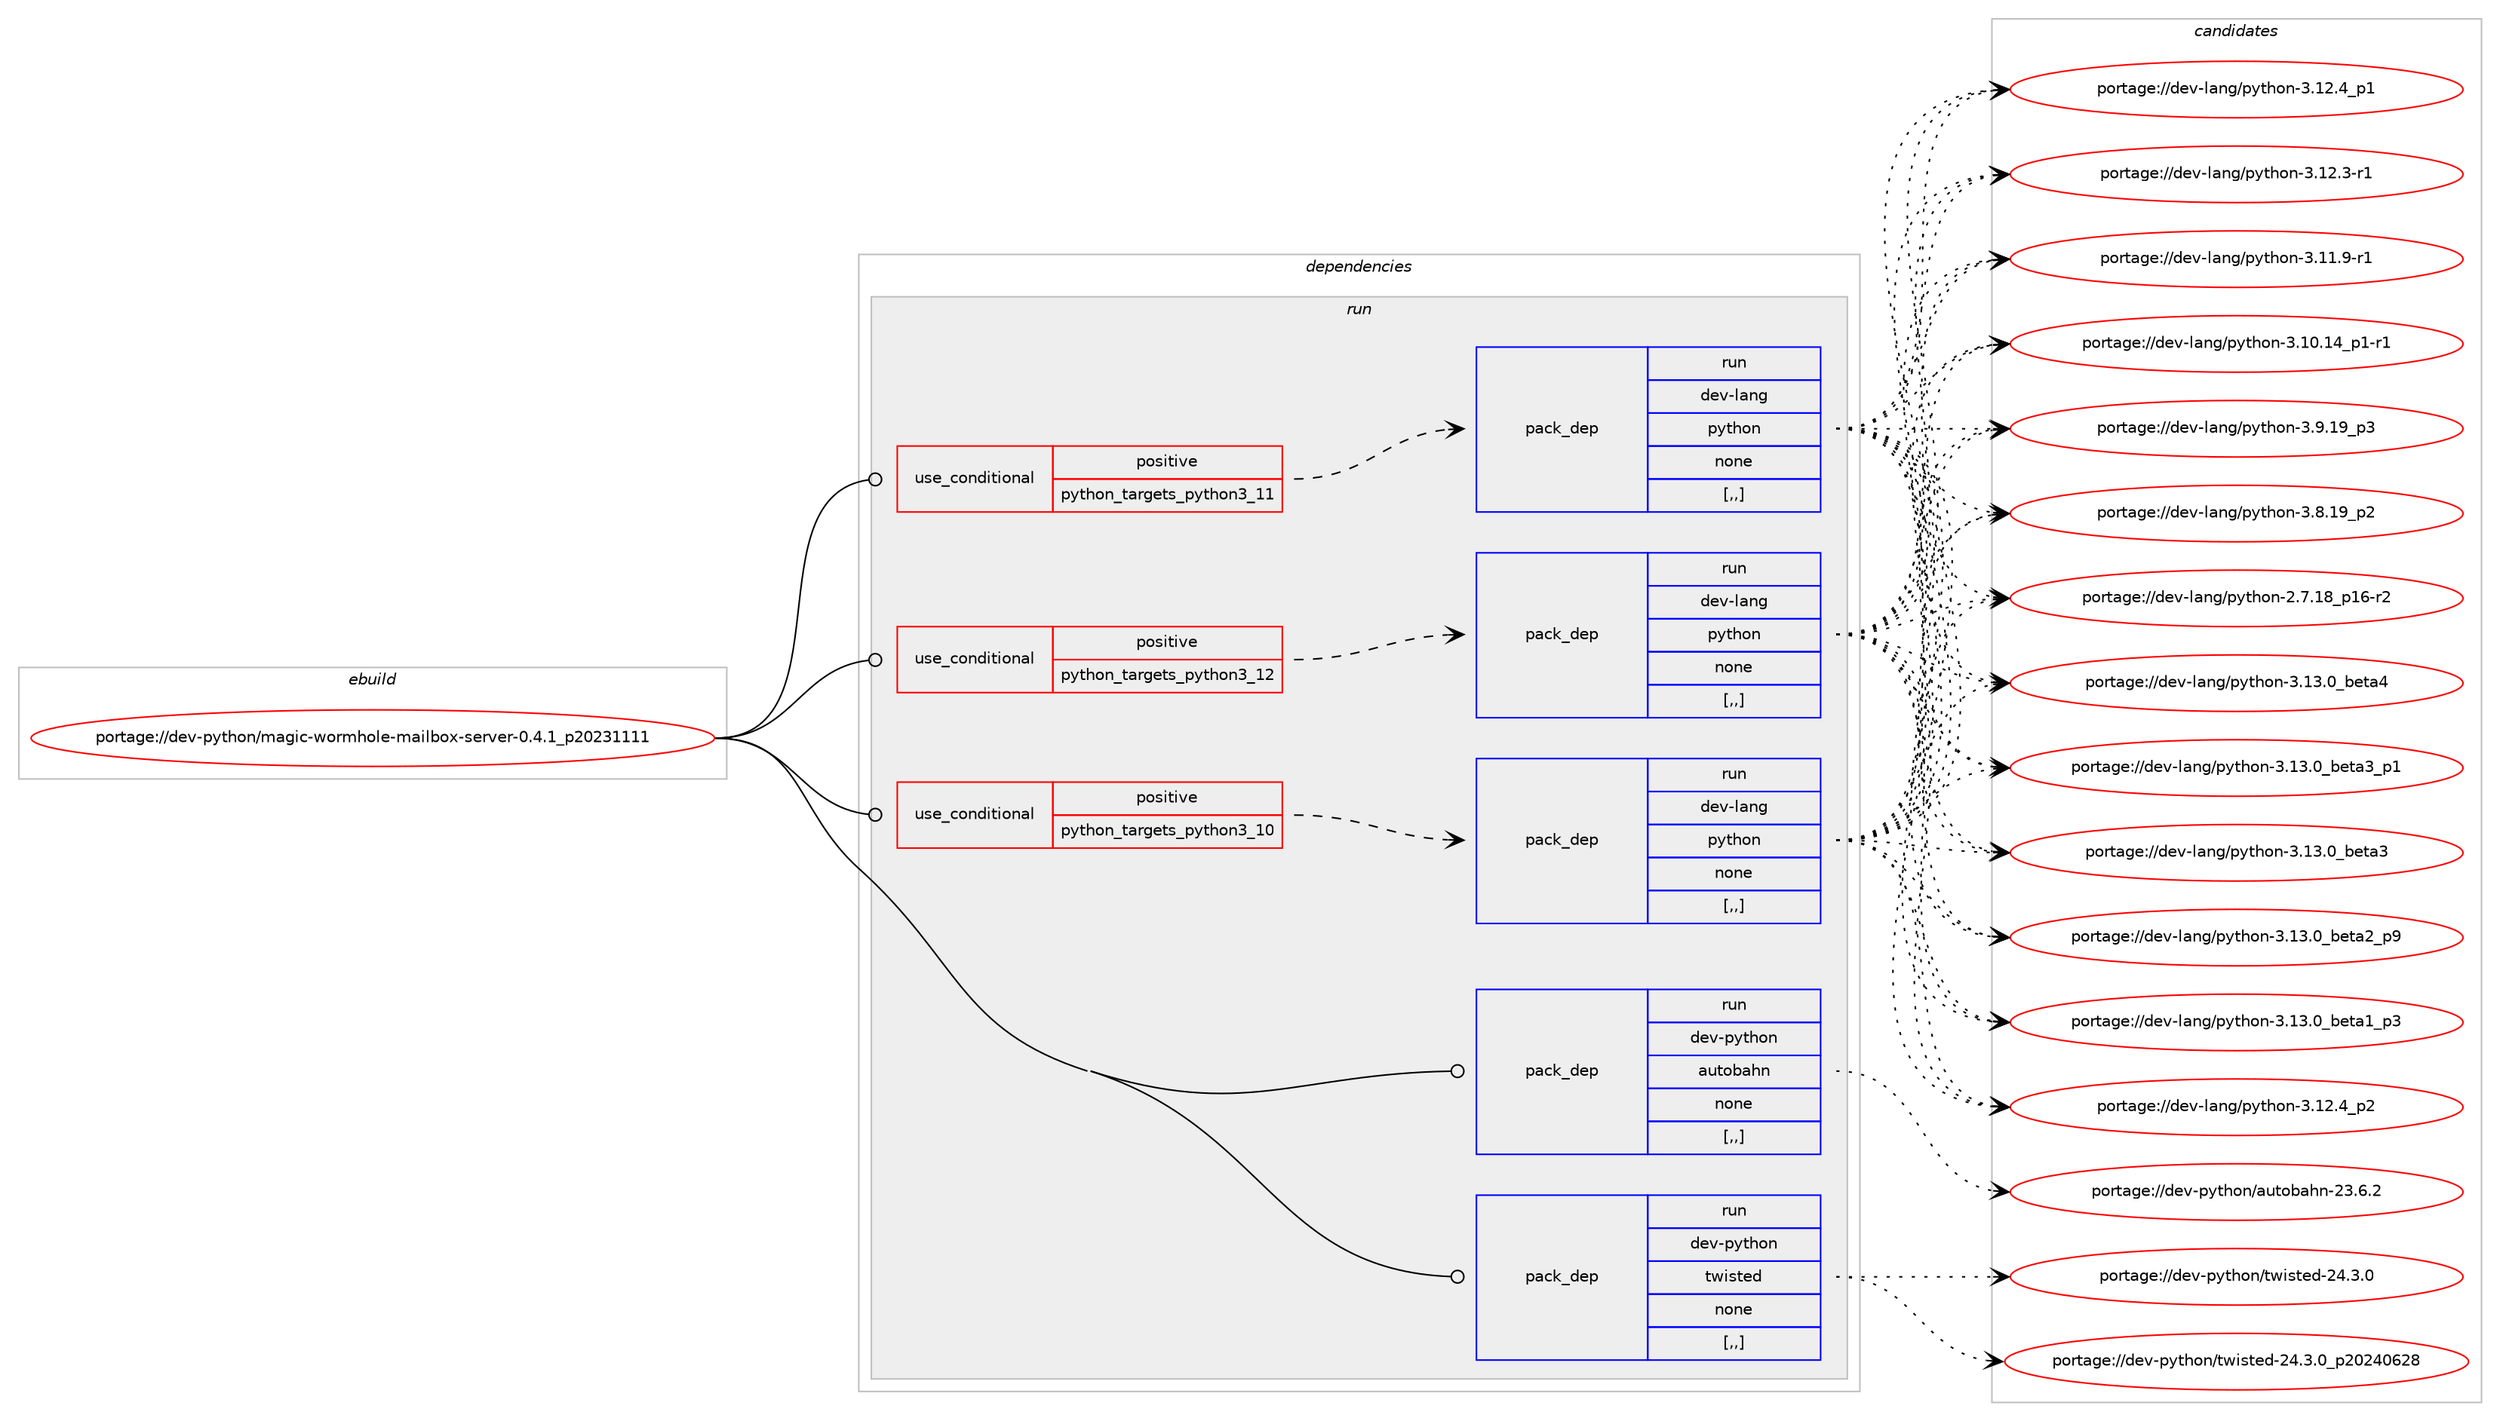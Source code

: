 digraph prolog {

# *************
# Graph options
# *************

newrank=true;
concentrate=true;
compound=true;
graph [rankdir=LR,fontname=Helvetica,fontsize=10,ranksep=1.5];#, ranksep=2.5, nodesep=0.2];
edge  [arrowhead=vee];
node  [fontname=Helvetica,fontsize=10];

# **********
# The ebuild
# **********

subgraph cluster_leftcol {
color=gray;
label=<<i>ebuild</i>>;
id [label="portage://dev-python/magic-wormhole-mailbox-server-0.4.1_p20231111", color=red, width=4, href="../dev-python/magic-wormhole-mailbox-server-0.4.1_p20231111.svg"];
}

# ****************
# The dependencies
# ****************

subgraph cluster_midcol {
color=gray;
label=<<i>dependencies</i>>;
subgraph cluster_compile {
fillcolor="#eeeeee";
style=filled;
label=<<i>compile</i>>;
}
subgraph cluster_compileandrun {
fillcolor="#eeeeee";
style=filled;
label=<<i>compile and run</i>>;
}
subgraph cluster_run {
fillcolor="#eeeeee";
style=filled;
label=<<i>run</i>>;
subgraph cond34614 {
dependency150833 [label=<<TABLE BORDER="0" CELLBORDER="1" CELLSPACING="0" CELLPADDING="4"><TR><TD ROWSPAN="3" CELLPADDING="10">use_conditional</TD></TR><TR><TD>positive</TD></TR><TR><TD>python_targets_python3_10</TD></TR></TABLE>>, shape=none, color=red];
subgraph pack114970 {
dependency150834 [label=<<TABLE BORDER="0" CELLBORDER="1" CELLSPACING="0" CELLPADDING="4" WIDTH="220"><TR><TD ROWSPAN="6" CELLPADDING="30">pack_dep</TD></TR><TR><TD WIDTH="110">run</TD></TR><TR><TD>dev-lang</TD></TR><TR><TD>python</TD></TR><TR><TD>none</TD></TR><TR><TD>[,,]</TD></TR></TABLE>>, shape=none, color=blue];
}
dependency150833:e -> dependency150834:w [weight=20,style="dashed",arrowhead="vee"];
}
id:e -> dependency150833:w [weight=20,style="solid",arrowhead="odot"];
subgraph cond34615 {
dependency150835 [label=<<TABLE BORDER="0" CELLBORDER="1" CELLSPACING="0" CELLPADDING="4"><TR><TD ROWSPAN="3" CELLPADDING="10">use_conditional</TD></TR><TR><TD>positive</TD></TR><TR><TD>python_targets_python3_11</TD></TR></TABLE>>, shape=none, color=red];
subgraph pack114971 {
dependency150836 [label=<<TABLE BORDER="0" CELLBORDER="1" CELLSPACING="0" CELLPADDING="4" WIDTH="220"><TR><TD ROWSPAN="6" CELLPADDING="30">pack_dep</TD></TR><TR><TD WIDTH="110">run</TD></TR><TR><TD>dev-lang</TD></TR><TR><TD>python</TD></TR><TR><TD>none</TD></TR><TR><TD>[,,]</TD></TR></TABLE>>, shape=none, color=blue];
}
dependency150835:e -> dependency150836:w [weight=20,style="dashed",arrowhead="vee"];
}
id:e -> dependency150835:w [weight=20,style="solid",arrowhead="odot"];
subgraph cond34616 {
dependency150837 [label=<<TABLE BORDER="0" CELLBORDER="1" CELLSPACING="0" CELLPADDING="4"><TR><TD ROWSPAN="3" CELLPADDING="10">use_conditional</TD></TR><TR><TD>positive</TD></TR><TR><TD>python_targets_python3_12</TD></TR></TABLE>>, shape=none, color=red];
subgraph pack114972 {
dependency150838 [label=<<TABLE BORDER="0" CELLBORDER="1" CELLSPACING="0" CELLPADDING="4" WIDTH="220"><TR><TD ROWSPAN="6" CELLPADDING="30">pack_dep</TD></TR><TR><TD WIDTH="110">run</TD></TR><TR><TD>dev-lang</TD></TR><TR><TD>python</TD></TR><TR><TD>none</TD></TR><TR><TD>[,,]</TD></TR></TABLE>>, shape=none, color=blue];
}
dependency150837:e -> dependency150838:w [weight=20,style="dashed",arrowhead="vee"];
}
id:e -> dependency150837:w [weight=20,style="solid",arrowhead="odot"];
subgraph pack114973 {
dependency150839 [label=<<TABLE BORDER="0" CELLBORDER="1" CELLSPACING="0" CELLPADDING="4" WIDTH="220"><TR><TD ROWSPAN="6" CELLPADDING="30">pack_dep</TD></TR><TR><TD WIDTH="110">run</TD></TR><TR><TD>dev-python</TD></TR><TR><TD>autobahn</TD></TR><TR><TD>none</TD></TR><TR><TD>[,,]</TD></TR></TABLE>>, shape=none, color=blue];
}
id:e -> dependency150839:w [weight=20,style="solid",arrowhead="odot"];
subgraph pack114974 {
dependency150840 [label=<<TABLE BORDER="0" CELLBORDER="1" CELLSPACING="0" CELLPADDING="4" WIDTH="220"><TR><TD ROWSPAN="6" CELLPADDING="30">pack_dep</TD></TR><TR><TD WIDTH="110">run</TD></TR><TR><TD>dev-python</TD></TR><TR><TD>twisted</TD></TR><TR><TD>none</TD></TR><TR><TD>[,,]</TD></TR></TABLE>>, shape=none, color=blue];
}
id:e -> dependency150840:w [weight=20,style="solid",arrowhead="odot"];
}
}

# **************
# The candidates
# **************

subgraph cluster_choices {
rank=same;
color=gray;
label=<<i>candidates</i>>;

subgraph choice114970 {
color=black;
nodesep=1;
choice1001011184510897110103471121211161041111104551464951464895981011169752 [label="portage://dev-lang/python-3.13.0_beta4", color=red, width=4,href="../dev-lang/python-3.13.0_beta4.svg"];
choice10010111845108971101034711212111610411111045514649514648959810111697519511249 [label="portage://dev-lang/python-3.13.0_beta3_p1", color=red, width=4,href="../dev-lang/python-3.13.0_beta3_p1.svg"];
choice1001011184510897110103471121211161041111104551464951464895981011169751 [label="portage://dev-lang/python-3.13.0_beta3", color=red, width=4,href="../dev-lang/python-3.13.0_beta3.svg"];
choice10010111845108971101034711212111610411111045514649514648959810111697509511257 [label="portage://dev-lang/python-3.13.0_beta2_p9", color=red, width=4,href="../dev-lang/python-3.13.0_beta2_p9.svg"];
choice10010111845108971101034711212111610411111045514649514648959810111697499511251 [label="portage://dev-lang/python-3.13.0_beta1_p3", color=red, width=4,href="../dev-lang/python-3.13.0_beta1_p3.svg"];
choice100101118451089711010347112121116104111110455146495046529511250 [label="portage://dev-lang/python-3.12.4_p2", color=red, width=4,href="../dev-lang/python-3.12.4_p2.svg"];
choice100101118451089711010347112121116104111110455146495046529511249 [label="portage://dev-lang/python-3.12.4_p1", color=red, width=4,href="../dev-lang/python-3.12.4_p1.svg"];
choice100101118451089711010347112121116104111110455146495046514511449 [label="portage://dev-lang/python-3.12.3-r1", color=red, width=4,href="../dev-lang/python-3.12.3-r1.svg"];
choice100101118451089711010347112121116104111110455146494946574511449 [label="portage://dev-lang/python-3.11.9-r1", color=red, width=4,href="../dev-lang/python-3.11.9-r1.svg"];
choice100101118451089711010347112121116104111110455146494846495295112494511449 [label="portage://dev-lang/python-3.10.14_p1-r1", color=red, width=4,href="../dev-lang/python-3.10.14_p1-r1.svg"];
choice100101118451089711010347112121116104111110455146574649579511251 [label="portage://dev-lang/python-3.9.19_p3", color=red, width=4,href="../dev-lang/python-3.9.19_p3.svg"];
choice100101118451089711010347112121116104111110455146564649579511250 [label="portage://dev-lang/python-3.8.19_p2", color=red, width=4,href="../dev-lang/python-3.8.19_p2.svg"];
choice100101118451089711010347112121116104111110455046554649569511249544511450 [label="portage://dev-lang/python-2.7.18_p16-r2", color=red, width=4,href="../dev-lang/python-2.7.18_p16-r2.svg"];
dependency150834:e -> choice1001011184510897110103471121211161041111104551464951464895981011169752:w [style=dotted,weight="100"];
dependency150834:e -> choice10010111845108971101034711212111610411111045514649514648959810111697519511249:w [style=dotted,weight="100"];
dependency150834:e -> choice1001011184510897110103471121211161041111104551464951464895981011169751:w [style=dotted,weight="100"];
dependency150834:e -> choice10010111845108971101034711212111610411111045514649514648959810111697509511257:w [style=dotted,weight="100"];
dependency150834:e -> choice10010111845108971101034711212111610411111045514649514648959810111697499511251:w [style=dotted,weight="100"];
dependency150834:e -> choice100101118451089711010347112121116104111110455146495046529511250:w [style=dotted,weight="100"];
dependency150834:e -> choice100101118451089711010347112121116104111110455146495046529511249:w [style=dotted,weight="100"];
dependency150834:e -> choice100101118451089711010347112121116104111110455146495046514511449:w [style=dotted,weight="100"];
dependency150834:e -> choice100101118451089711010347112121116104111110455146494946574511449:w [style=dotted,weight="100"];
dependency150834:e -> choice100101118451089711010347112121116104111110455146494846495295112494511449:w [style=dotted,weight="100"];
dependency150834:e -> choice100101118451089711010347112121116104111110455146574649579511251:w [style=dotted,weight="100"];
dependency150834:e -> choice100101118451089711010347112121116104111110455146564649579511250:w [style=dotted,weight="100"];
dependency150834:e -> choice100101118451089711010347112121116104111110455046554649569511249544511450:w [style=dotted,weight="100"];
}
subgraph choice114971 {
color=black;
nodesep=1;
choice1001011184510897110103471121211161041111104551464951464895981011169752 [label="portage://dev-lang/python-3.13.0_beta4", color=red, width=4,href="../dev-lang/python-3.13.0_beta4.svg"];
choice10010111845108971101034711212111610411111045514649514648959810111697519511249 [label="portage://dev-lang/python-3.13.0_beta3_p1", color=red, width=4,href="../dev-lang/python-3.13.0_beta3_p1.svg"];
choice1001011184510897110103471121211161041111104551464951464895981011169751 [label="portage://dev-lang/python-3.13.0_beta3", color=red, width=4,href="../dev-lang/python-3.13.0_beta3.svg"];
choice10010111845108971101034711212111610411111045514649514648959810111697509511257 [label="portage://dev-lang/python-3.13.0_beta2_p9", color=red, width=4,href="../dev-lang/python-3.13.0_beta2_p9.svg"];
choice10010111845108971101034711212111610411111045514649514648959810111697499511251 [label="portage://dev-lang/python-3.13.0_beta1_p3", color=red, width=4,href="../dev-lang/python-3.13.0_beta1_p3.svg"];
choice100101118451089711010347112121116104111110455146495046529511250 [label="portage://dev-lang/python-3.12.4_p2", color=red, width=4,href="../dev-lang/python-3.12.4_p2.svg"];
choice100101118451089711010347112121116104111110455146495046529511249 [label="portage://dev-lang/python-3.12.4_p1", color=red, width=4,href="../dev-lang/python-3.12.4_p1.svg"];
choice100101118451089711010347112121116104111110455146495046514511449 [label="portage://dev-lang/python-3.12.3-r1", color=red, width=4,href="../dev-lang/python-3.12.3-r1.svg"];
choice100101118451089711010347112121116104111110455146494946574511449 [label="portage://dev-lang/python-3.11.9-r1", color=red, width=4,href="../dev-lang/python-3.11.9-r1.svg"];
choice100101118451089711010347112121116104111110455146494846495295112494511449 [label="portage://dev-lang/python-3.10.14_p1-r1", color=red, width=4,href="../dev-lang/python-3.10.14_p1-r1.svg"];
choice100101118451089711010347112121116104111110455146574649579511251 [label="portage://dev-lang/python-3.9.19_p3", color=red, width=4,href="../dev-lang/python-3.9.19_p3.svg"];
choice100101118451089711010347112121116104111110455146564649579511250 [label="portage://dev-lang/python-3.8.19_p2", color=red, width=4,href="../dev-lang/python-3.8.19_p2.svg"];
choice100101118451089711010347112121116104111110455046554649569511249544511450 [label="portage://dev-lang/python-2.7.18_p16-r2", color=red, width=4,href="../dev-lang/python-2.7.18_p16-r2.svg"];
dependency150836:e -> choice1001011184510897110103471121211161041111104551464951464895981011169752:w [style=dotted,weight="100"];
dependency150836:e -> choice10010111845108971101034711212111610411111045514649514648959810111697519511249:w [style=dotted,weight="100"];
dependency150836:e -> choice1001011184510897110103471121211161041111104551464951464895981011169751:w [style=dotted,weight="100"];
dependency150836:e -> choice10010111845108971101034711212111610411111045514649514648959810111697509511257:w [style=dotted,weight="100"];
dependency150836:e -> choice10010111845108971101034711212111610411111045514649514648959810111697499511251:w [style=dotted,weight="100"];
dependency150836:e -> choice100101118451089711010347112121116104111110455146495046529511250:w [style=dotted,weight="100"];
dependency150836:e -> choice100101118451089711010347112121116104111110455146495046529511249:w [style=dotted,weight="100"];
dependency150836:e -> choice100101118451089711010347112121116104111110455146495046514511449:w [style=dotted,weight="100"];
dependency150836:e -> choice100101118451089711010347112121116104111110455146494946574511449:w [style=dotted,weight="100"];
dependency150836:e -> choice100101118451089711010347112121116104111110455146494846495295112494511449:w [style=dotted,weight="100"];
dependency150836:e -> choice100101118451089711010347112121116104111110455146574649579511251:w [style=dotted,weight="100"];
dependency150836:e -> choice100101118451089711010347112121116104111110455146564649579511250:w [style=dotted,weight="100"];
dependency150836:e -> choice100101118451089711010347112121116104111110455046554649569511249544511450:w [style=dotted,weight="100"];
}
subgraph choice114972 {
color=black;
nodesep=1;
choice1001011184510897110103471121211161041111104551464951464895981011169752 [label="portage://dev-lang/python-3.13.0_beta4", color=red, width=4,href="../dev-lang/python-3.13.0_beta4.svg"];
choice10010111845108971101034711212111610411111045514649514648959810111697519511249 [label="portage://dev-lang/python-3.13.0_beta3_p1", color=red, width=4,href="../dev-lang/python-3.13.0_beta3_p1.svg"];
choice1001011184510897110103471121211161041111104551464951464895981011169751 [label="portage://dev-lang/python-3.13.0_beta3", color=red, width=4,href="../dev-lang/python-3.13.0_beta3.svg"];
choice10010111845108971101034711212111610411111045514649514648959810111697509511257 [label="portage://dev-lang/python-3.13.0_beta2_p9", color=red, width=4,href="../dev-lang/python-3.13.0_beta2_p9.svg"];
choice10010111845108971101034711212111610411111045514649514648959810111697499511251 [label="portage://dev-lang/python-3.13.0_beta1_p3", color=red, width=4,href="../dev-lang/python-3.13.0_beta1_p3.svg"];
choice100101118451089711010347112121116104111110455146495046529511250 [label="portage://dev-lang/python-3.12.4_p2", color=red, width=4,href="../dev-lang/python-3.12.4_p2.svg"];
choice100101118451089711010347112121116104111110455146495046529511249 [label="portage://dev-lang/python-3.12.4_p1", color=red, width=4,href="../dev-lang/python-3.12.4_p1.svg"];
choice100101118451089711010347112121116104111110455146495046514511449 [label="portage://dev-lang/python-3.12.3-r1", color=red, width=4,href="../dev-lang/python-3.12.3-r1.svg"];
choice100101118451089711010347112121116104111110455146494946574511449 [label="portage://dev-lang/python-3.11.9-r1", color=red, width=4,href="../dev-lang/python-3.11.9-r1.svg"];
choice100101118451089711010347112121116104111110455146494846495295112494511449 [label="portage://dev-lang/python-3.10.14_p1-r1", color=red, width=4,href="../dev-lang/python-3.10.14_p1-r1.svg"];
choice100101118451089711010347112121116104111110455146574649579511251 [label="portage://dev-lang/python-3.9.19_p3", color=red, width=4,href="../dev-lang/python-3.9.19_p3.svg"];
choice100101118451089711010347112121116104111110455146564649579511250 [label="portage://dev-lang/python-3.8.19_p2", color=red, width=4,href="../dev-lang/python-3.8.19_p2.svg"];
choice100101118451089711010347112121116104111110455046554649569511249544511450 [label="portage://dev-lang/python-2.7.18_p16-r2", color=red, width=4,href="../dev-lang/python-2.7.18_p16-r2.svg"];
dependency150838:e -> choice1001011184510897110103471121211161041111104551464951464895981011169752:w [style=dotted,weight="100"];
dependency150838:e -> choice10010111845108971101034711212111610411111045514649514648959810111697519511249:w [style=dotted,weight="100"];
dependency150838:e -> choice1001011184510897110103471121211161041111104551464951464895981011169751:w [style=dotted,weight="100"];
dependency150838:e -> choice10010111845108971101034711212111610411111045514649514648959810111697509511257:w [style=dotted,weight="100"];
dependency150838:e -> choice10010111845108971101034711212111610411111045514649514648959810111697499511251:w [style=dotted,weight="100"];
dependency150838:e -> choice100101118451089711010347112121116104111110455146495046529511250:w [style=dotted,weight="100"];
dependency150838:e -> choice100101118451089711010347112121116104111110455146495046529511249:w [style=dotted,weight="100"];
dependency150838:e -> choice100101118451089711010347112121116104111110455146495046514511449:w [style=dotted,weight="100"];
dependency150838:e -> choice100101118451089711010347112121116104111110455146494946574511449:w [style=dotted,weight="100"];
dependency150838:e -> choice100101118451089711010347112121116104111110455146494846495295112494511449:w [style=dotted,weight="100"];
dependency150838:e -> choice100101118451089711010347112121116104111110455146574649579511251:w [style=dotted,weight="100"];
dependency150838:e -> choice100101118451089711010347112121116104111110455146564649579511250:w [style=dotted,weight="100"];
dependency150838:e -> choice100101118451089711010347112121116104111110455046554649569511249544511450:w [style=dotted,weight="100"];
}
subgraph choice114973 {
color=black;
nodesep=1;
choice100101118451121211161041111104797117116111989710411045505146544650 [label="portage://dev-python/autobahn-23.6.2", color=red, width=4,href="../dev-python/autobahn-23.6.2.svg"];
dependency150839:e -> choice100101118451121211161041111104797117116111989710411045505146544650:w [style=dotted,weight="100"];
}
subgraph choice114974 {
color=black;
nodesep=1;
choice100101118451121211161041111104711611910511511610110045505246514648951125048505248545056 [label="portage://dev-python/twisted-24.3.0_p20240628", color=red, width=4,href="../dev-python/twisted-24.3.0_p20240628.svg"];
choice100101118451121211161041111104711611910511511610110045505246514648 [label="portage://dev-python/twisted-24.3.0", color=red, width=4,href="../dev-python/twisted-24.3.0.svg"];
dependency150840:e -> choice100101118451121211161041111104711611910511511610110045505246514648951125048505248545056:w [style=dotted,weight="100"];
dependency150840:e -> choice100101118451121211161041111104711611910511511610110045505246514648:w [style=dotted,weight="100"];
}
}

}
